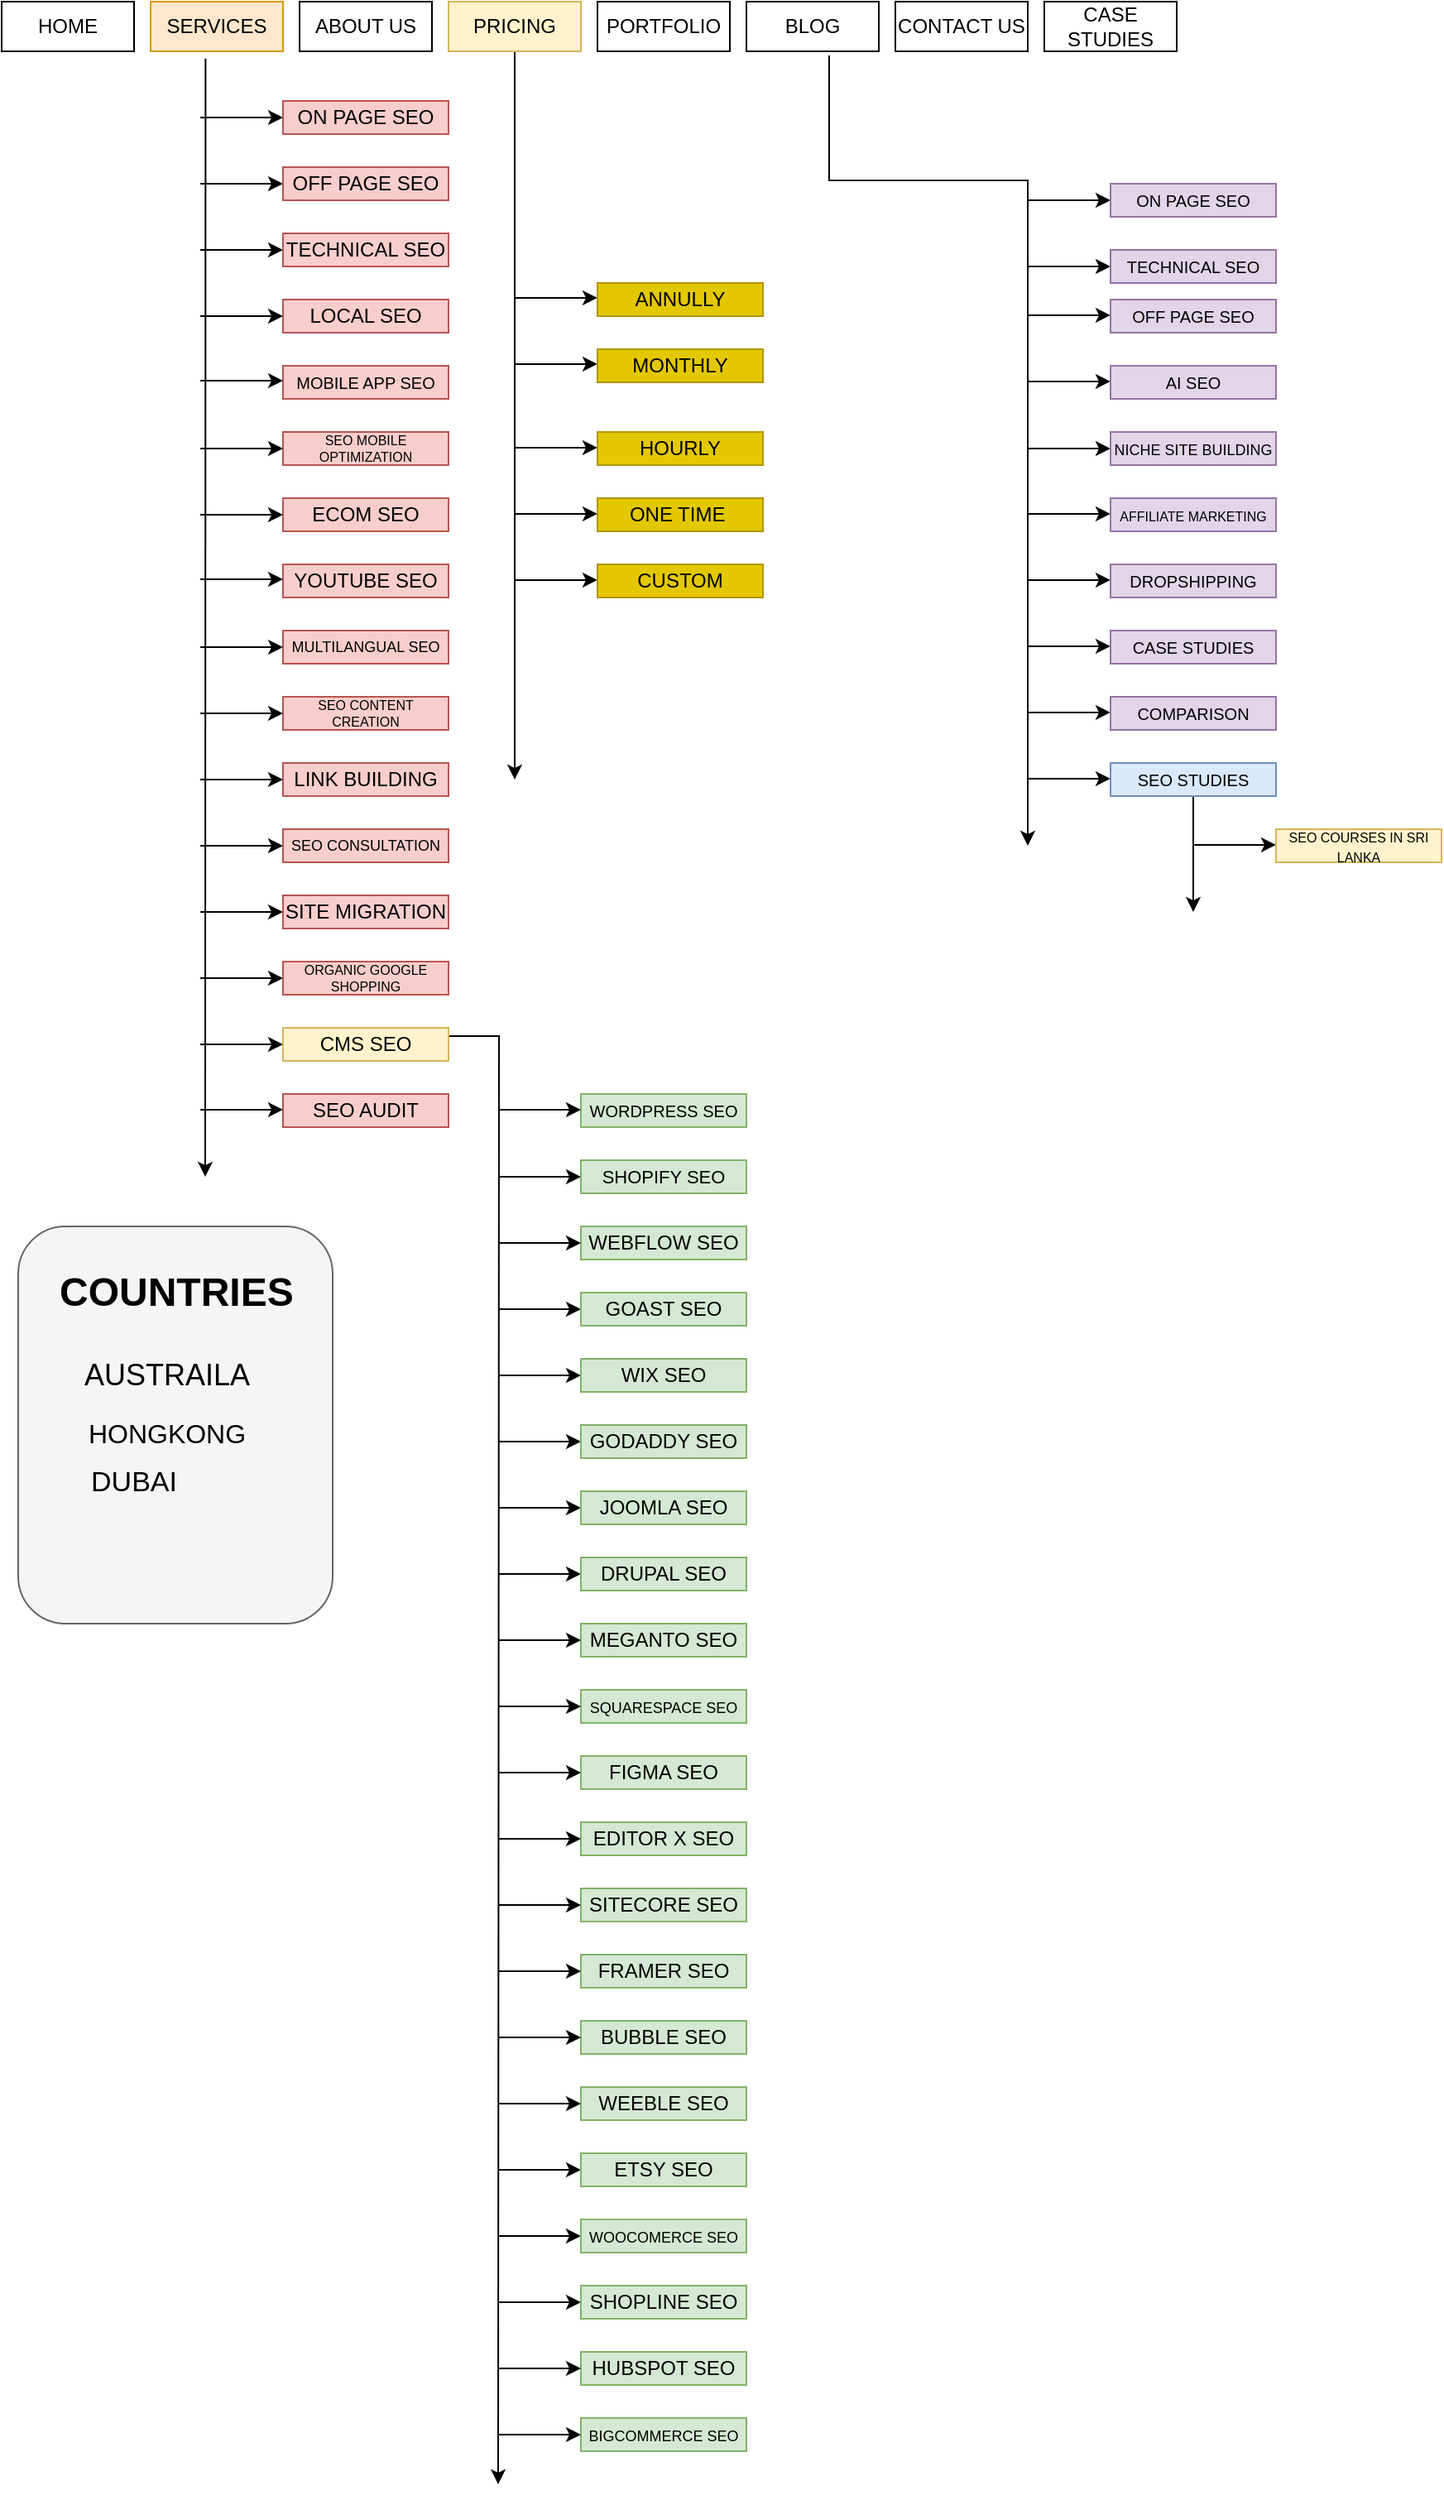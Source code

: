 <mxfile version="21.7.4" type="github">
  <diagram name="Page-1" id="RpTZslzkCFI3pRHdKqbf">
    <mxGraphModel dx="1105" dy="571" grid="1" gridSize="10" guides="1" tooltips="1" connect="1" arrows="1" fold="1" page="1" pageScale="1" pageWidth="850" pageHeight="1100" math="0" shadow="0">
      <root>
        <mxCell id="0" />
        <mxCell id="1" parent="0" />
        <mxCell id="xX3q37tiKqPKfBjapllN-1" value="HOME" style="rounded=0;whiteSpace=wrap;html=1;" vertex="1" parent="1">
          <mxGeometry x="10" y="50" width="80" height="30" as="geometry" />
        </mxCell>
        <mxCell id="xX3q37tiKqPKfBjapllN-2" value="SERVICES" style="rounded=0;whiteSpace=wrap;html=1;fillColor=#ffe6cc;strokeColor=#d79b00;" vertex="1" parent="1">
          <mxGeometry x="100" y="50" width="80" height="30" as="geometry" />
        </mxCell>
        <mxCell id="xX3q37tiKqPKfBjapllN-3" value="ABOUT US" style="rounded=0;whiteSpace=wrap;html=1;" vertex="1" parent="1">
          <mxGeometry x="190" y="50" width="80" height="30" as="geometry" />
        </mxCell>
        <mxCell id="xX3q37tiKqPKfBjapllN-167" style="edgeStyle=orthogonalEdgeStyle;rounded=0;orthogonalLoop=1;jettySize=auto;html=1;" edge="1" parent="1" source="xX3q37tiKqPKfBjapllN-6">
          <mxGeometry relative="1" as="geometry">
            <mxPoint x="320" y="520" as="targetPoint" />
          </mxGeometry>
        </mxCell>
        <mxCell id="xX3q37tiKqPKfBjapllN-6" value="PRICING" style="rounded=0;whiteSpace=wrap;html=1;fillColor=#fff2cc;strokeColor=#d6b656;" vertex="1" parent="1">
          <mxGeometry x="280" y="50" width="80" height="30" as="geometry" />
        </mxCell>
        <mxCell id="xX3q37tiKqPKfBjapllN-7" value="PORTFOLIO" style="rounded=0;whiteSpace=wrap;html=1;" vertex="1" parent="1">
          <mxGeometry x="370" y="50" width="80" height="30" as="geometry" />
        </mxCell>
        <mxCell id="xX3q37tiKqPKfBjapllN-131" style="edgeStyle=orthogonalEdgeStyle;rounded=0;orthogonalLoop=1;jettySize=auto;html=1;" edge="1" parent="1">
          <mxGeometry relative="1" as="geometry">
            <mxPoint x="630" y="560" as="targetPoint" />
            <mxPoint x="510" y="82.48" as="sourcePoint" />
            <Array as="points">
              <mxPoint x="510" y="158" />
              <mxPoint x="630" y="158" />
              <mxPoint x="630" y="530" />
            </Array>
          </mxGeometry>
        </mxCell>
        <mxCell id="xX3q37tiKqPKfBjapllN-9" value="BLOG" style="rounded=0;whiteSpace=wrap;html=1;" vertex="1" parent="1">
          <mxGeometry x="460" y="50" width="80" height="30" as="geometry" />
        </mxCell>
        <mxCell id="xX3q37tiKqPKfBjapllN-10" value="CONTACT US" style="rounded=0;whiteSpace=wrap;html=1;" vertex="1" parent="1">
          <mxGeometry x="550" y="50" width="80" height="30" as="geometry" />
        </mxCell>
        <mxCell id="xX3q37tiKqPKfBjapllN-11" value="CASE STUDIES" style="rounded=0;whiteSpace=wrap;html=1;" vertex="1" parent="1">
          <mxGeometry x="640" y="50" width="80" height="30" as="geometry" />
        </mxCell>
        <mxCell id="xX3q37tiKqPKfBjapllN-22" value="" style="endArrow=classic;html=1;rounded=0;exitX=0.415;exitY=1.147;exitDx=0;exitDy=0;exitPerimeter=0;" edge="1" parent="1" source="xX3q37tiKqPKfBjapllN-2">
          <mxGeometry width="50" height="50" relative="1" as="geometry">
            <mxPoint x="140" y="420" as="sourcePoint" />
            <mxPoint x="133" y="760" as="targetPoint" />
          </mxGeometry>
        </mxCell>
        <mxCell id="xX3q37tiKqPKfBjapllN-24" value="" style="endArrow=classic;html=1;rounded=0;" edge="1" parent="1">
          <mxGeometry width="50" height="50" relative="1" as="geometry">
            <mxPoint x="130" y="120" as="sourcePoint" />
            <mxPoint x="180" y="120" as="targetPoint" />
          </mxGeometry>
        </mxCell>
        <mxCell id="xX3q37tiKqPKfBjapllN-25" value="" style="endArrow=classic;html=1;rounded=0;" edge="1" parent="1">
          <mxGeometry width="50" height="50" relative="1" as="geometry">
            <mxPoint x="130" y="160" as="sourcePoint" />
            <mxPoint x="180" y="160" as="targetPoint" />
          </mxGeometry>
        </mxCell>
        <mxCell id="xX3q37tiKqPKfBjapllN-27" value="" style="endArrow=classic;html=1;rounded=0;" edge="1" parent="1">
          <mxGeometry width="50" height="50" relative="1" as="geometry">
            <mxPoint x="130" y="240" as="sourcePoint" />
            <mxPoint x="180" y="240" as="targetPoint" />
          </mxGeometry>
        </mxCell>
        <mxCell id="xX3q37tiKqPKfBjapllN-28" value="" style="endArrow=classic;html=1;rounded=0;" edge="1" parent="1">
          <mxGeometry width="50" height="50" relative="1" as="geometry">
            <mxPoint x="130" y="200" as="sourcePoint" />
            <mxPoint x="180" y="200" as="targetPoint" />
          </mxGeometry>
        </mxCell>
        <mxCell id="xX3q37tiKqPKfBjapllN-32" value="ON PAGE SEO" style="rounded=0;whiteSpace=wrap;html=1;fillColor=#f8cecc;strokeColor=#b85450;" vertex="1" parent="1">
          <mxGeometry x="180" y="110" width="100" height="20" as="geometry" />
        </mxCell>
        <mxCell id="xX3q37tiKqPKfBjapllN-33" value="OFF PAGE SEO" style="rounded=0;whiteSpace=wrap;html=1;fillColor=#f8cecc;strokeColor=#b85450;" vertex="1" parent="1">
          <mxGeometry x="180" y="150" width="100" height="20" as="geometry" />
        </mxCell>
        <mxCell id="xX3q37tiKqPKfBjapllN-34" value="LOCAL SEO" style="rounded=0;whiteSpace=wrap;html=1;fillColor=#f8cecc;strokeColor=#b85450;" vertex="1" parent="1">
          <mxGeometry x="180" y="230" width="100" height="20" as="geometry" />
        </mxCell>
        <mxCell id="xX3q37tiKqPKfBjapllN-35" value="MULTILANGUAL SEO" style="rounded=0;whiteSpace=wrap;html=1;fontSize=9;fillColor=#f8cecc;strokeColor=#b85450;" vertex="1" parent="1">
          <mxGeometry x="180" y="430" width="100" height="20" as="geometry" />
        </mxCell>
        <mxCell id="xX3q37tiKqPKfBjapllN-36" value="YOUTUBE SEO" style="rounded=0;whiteSpace=wrap;html=1;fillColor=#f8cecc;strokeColor=#b85450;" vertex="1" parent="1">
          <mxGeometry x="180" y="390" width="100" height="20" as="geometry" />
        </mxCell>
        <mxCell id="xX3q37tiKqPKfBjapllN-37" value="TECHNICAL SEO" style="rounded=0;whiteSpace=wrap;html=1;fillColor=#f8cecc;strokeColor=#b85450;" vertex="1" parent="1">
          <mxGeometry x="180" y="190" width="100" height="20" as="geometry" />
        </mxCell>
        <mxCell id="xX3q37tiKqPKfBjapllN-38" value="ECOM SEO" style="rounded=0;whiteSpace=wrap;html=1;fillColor=#f8cecc;strokeColor=#b85450;" vertex="1" parent="1">
          <mxGeometry x="180" y="350" width="100" height="20" as="geometry" />
        </mxCell>
        <mxCell id="xX3q37tiKqPKfBjapllN-39" value="LINK BUILDING" style="rounded=0;whiteSpace=wrap;html=1;fillColor=#f8cecc;strokeColor=#b85450;" vertex="1" parent="1">
          <mxGeometry x="180" y="510" width="100" height="20" as="geometry" />
        </mxCell>
        <mxCell id="xX3q37tiKqPKfBjapllN-40" value="SEO MOBILE OPTIMIZATION" style="rounded=0;whiteSpace=wrap;html=1;fontSize=8;fillColor=#f8cecc;strokeColor=#b85450;" vertex="1" parent="1">
          <mxGeometry x="180" y="310" width="100" height="20" as="geometry" />
        </mxCell>
        <mxCell id="xX3q37tiKqPKfBjapllN-41" value="SEO CONTENT CREATION" style="rounded=0;whiteSpace=wrap;html=1;fontSize=8;fillColor=#f8cecc;strokeColor=#b85450;" vertex="1" parent="1">
          <mxGeometry x="180" y="470" width="100" height="20" as="geometry" />
        </mxCell>
        <mxCell id="xX3q37tiKqPKfBjapllN-42" value="MOBILE APP SEO" style="rounded=0;whiteSpace=wrap;html=1;fontSize=10;fillColor=#f8cecc;strokeColor=#b85450;" vertex="1" parent="1">
          <mxGeometry x="180" y="270" width="100" height="20" as="geometry" />
        </mxCell>
        <mxCell id="xX3q37tiKqPKfBjapllN-43" value="" style="endArrow=classic;html=1;rounded=0;" edge="1" parent="1">
          <mxGeometry width="50" height="50" relative="1" as="geometry">
            <mxPoint x="130" y="279" as="sourcePoint" />
            <mxPoint x="180" y="279" as="targetPoint" />
          </mxGeometry>
        </mxCell>
        <mxCell id="xX3q37tiKqPKfBjapllN-44" value="" style="endArrow=classic;html=1;rounded=0;" edge="1" parent="1">
          <mxGeometry width="50" height="50" relative="1" as="geometry">
            <mxPoint x="130" y="399" as="sourcePoint" />
            <mxPoint x="180" y="399" as="targetPoint" />
          </mxGeometry>
        </mxCell>
        <mxCell id="xX3q37tiKqPKfBjapllN-45" value="" style="endArrow=classic;html=1;rounded=0;" edge="1" parent="1">
          <mxGeometry width="50" height="50" relative="1" as="geometry">
            <mxPoint x="130" y="440" as="sourcePoint" />
            <mxPoint x="180" y="440" as="targetPoint" />
          </mxGeometry>
        </mxCell>
        <mxCell id="xX3q37tiKqPKfBjapllN-46" value="" style="endArrow=classic;html=1;rounded=0;" edge="1" parent="1">
          <mxGeometry width="50" height="50" relative="1" as="geometry">
            <mxPoint x="130" y="320" as="sourcePoint" />
            <mxPoint x="180" y="320" as="targetPoint" />
          </mxGeometry>
        </mxCell>
        <mxCell id="xX3q37tiKqPKfBjapllN-47" value="" style="endArrow=classic;html=1;rounded=0;" edge="1" parent="1">
          <mxGeometry width="50" height="50" relative="1" as="geometry">
            <mxPoint x="130" y="360" as="sourcePoint" />
            <mxPoint x="180" y="360" as="targetPoint" />
          </mxGeometry>
        </mxCell>
        <mxCell id="xX3q37tiKqPKfBjapllN-48" value="" style="endArrow=classic;html=1;rounded=0;" edge="1" parent="1">
          <mxGeometry width="50" height="50" relative="1" as="geometry">
            <mxPoint x="130" y="480" as="sourcePoint" />
            <mxPoint x="180" y="480" as="targetPoint" />
          </mxGeometry>
        </mxCell>
        <mxCell id="xX3q37tiKqPKfBjapllN-49" value="" style="endArrow=classic;html=1;rounded=0;" edge="1" parent="1">
          <mxGeometry width="50" height="50" relative="1" as="geometry">
            <mxPoint x="130" y="520" as="sourcePoint" />
            <mxPoint x="180" y="520" as="targetPoint" />
          </mxGeometry>
        </mxCell>
        <mxCell id="xX3q37tiKqPKfBjapllN-50" value="" style="endArrow=classic;html=1;rounded=0;" edge="1" parent="1">
          <mxGeometry width="50" height="50" relative="1" as="geometry">
            <mxPoint x="130" y="560" as="sourcePoint" />
            <mxPoint x="180" y="560" as="targetPoint" />
          </mxGeometry>
        </mxCell>
        <mxCell id="xX3q37tiKqPKfBjapllN-52" value="" style="endArrow=classic;html=1;rounded=0;" edge="1" parent="1">
          <mxGeometry width="50" height="50" relative="1" as="geometry">
            <mxPoint x="130" y="640" as="sourcePoint" />
            <mxPoint x="180" y="640" as="targetPoint" />
          </mxGeometry>
        </mxCell>
        <mxCell id="xX3q37tiKqPKfBjapllN-53" value="" style="endArrow=classic;html=1;rounded=0;" edge="1" parent="1">
          <mxGeometry width="50" height="50" relative="1" as="geometry">
            <mxPoint x="130" y="600" as="sourcePoint" />
            <mxPoint x="180" y="600" as="targetPoint" />
          </mxGeometry>
        </mxCell>
        <mxCell id="xX3q37tiKqPKfBjapllN-54" value="" style="endArrow=classic;html=1;rounded=0;" edge="1" parent="1">
          <mxGeometry width="50" height="50" relative="1" as="geometry">
            <mxPoint x="130" y="680" as="sourcePoint" />
            <mxPoint x="180" y="680" as="targetPoint" />
          </mxGeometry>
        </mxCell>
        <mxCell id="xX3q37tiKqPKfBjapllN-55" value="WORDPRESS SEO" style="rounded=0;whiteSpace=wrap;html=1;fontSize=10;fillColor=#d5e8d4;strokeColor=#82b366;" vertex="1" parent="1">
          <mxGeometry x="360" y="710" width="100" height="20" as="geometry" />
        </mxCell>
        <mxCell id="xX3q37tiKqPKfBjapllN-56" value="SHOPIFY SEO" style="rounded=0;whiteSpace=wrap;html=1;fontSize=11;fillColor=#d5e8d4;strokeColor=#82b366;" vertex="1" parent="1">
          <mxGeometry x="360" y="750" width="100" height="20" as="geometry" />
        </mxCell>
        <mxCell id="xX3q37tiKqPKfBjapllN-57" value="SEO CONSULTATION" style="rounded=0;whiteSpace=wrap;html=1;fontSize=9;fillColor=#f8cecc;strokeColor=#b85450;" vertex="1" parent="1">
          <mxGeometry x="180" y="550" width="100" height="20" as="geometry" />
        </mxCell>
        <mxCell id="xX3q37tiKqPKfBjapllN-58" value="SITE MIGRATION" style="rounded=0;whiteSpace=wrap;html=1;fillColor=#f8cecc;strokeColor=#b85450;" vertex="1" parent="1">
          <mxGeometry x="180" y="590" width="100" height="20" as="geometry" />
        </mxCell>
        <mxCell id="xX3q37tiKqPKfBjapllN-59" value="ORGANIC GOOGLE SHOPPING" style="rounded=0;whiteSpace=wrap;html=1;fontSize=8;fillColor=#f8cecc;strokeColor=#b85450;" vertex="1" parent="1">
          <mxGeometry x="180" y="630" width="100" height="20" as="geometry" />
        </mxCell>
        <mxCell id="xX3q37tiKqPKfBjapllN-115" style="edgeStyle=orthogonalEdgeStyle;rounded=0;orthogonalLoop=1;jettySize=auto;html=1;exitX=1;exitY=0.25;exitDx=0;exitDy=0;" edge="1" parent="1" source="xX3q37tiKqPKfBjapllN-60">
          <mxGeometry relative="1" as="geometry">
            <mxPoint x="310" y="1550" as="targetPoint" />
          </mxGeometry>
        </mxCell>
        <mxCell id="xX3q37tiKqPKfBjapllN-60" value="CMS SEO" style="rounded=0;whiteSpace=wrap;html=1;fillColor=#fff2cc;strokeColor=#d6b656;" vertex="1" parent="1">
          <mxGeometry x="180" y="670" width="100" height="20" as="geometry" />
        </mxCell>
        <mxCell id="xX3q37tiKqPKfBjapllN-61" value="WEBFLOW SEO" style="rounded=0;whiteSpace=wrap;html=1;fillColor=#d5e8d4;strokeColor=#82b366;" vertex="1" parent="1">
          <mxGeometry x="360" y="790" width="100" height="20" as="geometry" />
        </mxCell>
        <mxCell id="xX3q37tiKqPKfBjapllN-68" value="" style="endArrow=classic;html=1;rounded=0;" edge="1" parent="1">
          <mxGeometry width="50" height="50" relative="1" as="geometry">
            <mxPoint x="310" y="719.5" as="sourcePoint" />
            <mxPoint x="360" y="719.5" as="targetPoint" />
          </mxGeometry>
        </mxCell>
        <mxCell id="xX3q37tiKqPKfBjapllN-70" value="" style="endArrow=classic;html=1;rounded=0;" edge="1" parent="1">
          <mxGeometry width="50" height="50" relative="1" as="geometry">
            <mxPoint x="310" y="760" as="sourcePoint" />
            <mxPoint x="360" y="760" as="targetPoint" />
          </mxGeometry>
        </mxCell>
        <mxCell id="xX3q37tiKqPKfBjapllN-71" value="" style="endArrow=classic;html=1;rounded=0;" edge="1" parent="1">
          <mxGeometry width="50" height="50" relative="1" as="geometry">
            <mxPoint x="310" y="800" as="sourcePoint" />
            <mxPoint x="360" y="800" as="targetPoint" />
          </mxGeometry>
        </mxCell>
        <mxCell id="xX3q37tiKqPKfBjapllN-72" value="" style="endArrow=classic;html=1;rounded=0;" edge="1" parent="1">
          <mxGeometry width="50" height="50" relative="1" as="geometry">
            <mxPoint x="310" y="840" as="sourcePoint" />
            <mxPoint x="360" y="840" as="targetPoint" />
          </mxGeometry>
        </mxCell>
        <mxCell id="xX3q37tiKqPKfBjapllN-73" value="" style="endArrow=classic;html=1;rounded=0;" edge="1" parent="1">
          <mxGeometry width="50" height="50" relative="1" as="geometry">
            <mxPoint x="310" y="880" as="sourcePoint" />
            <mxPoint x="360" y="880" as="targetPoint" />
          </mxGeometry>
        </mxCell>
        <mxCell id="xX3q37tiKqPKfBjapllN-74" value="" style="endArrow=classic;html=1;rounded=0;" edge="1" parent="1">
          <mxGeometry width="50" height="50" relative="1" as="geometry">
            <mxPoint x="310" y="1400" as="sourcePoint" />
            <mxPoint x="360" y="1400" as="targetPoint" />
          </mxGeometry>
        </mxCell>
        <mxCell id="xX3q37tiKqPKfBjapllN-75" value="" style="endArrow=classic;html=1;rounded=0;" edge="1" parent="1">
          <mxGeometry width="50" height="50" relative="1" as="geometry">
            <mxPoint x="310" y="1440" as="sourcePoint" />
            <mxPoint x="360" y="1440" as="targetPoint" />
          </mxGeometry>
        </mxCell>
        <mxCell id="xX3q37tiKqPKfBjapllN-77" value="" style="endArrow=classic;html=1;rounded=0;" edge="1" parent="1">
          <mxGeometry width="50" height="50" relative="1" as="geometry">
            <mxPoint x="310" y="1360" as="sourcePoint" />
            <mxPoint x="360" y="1360" as="targetPoint" />
          </mxGeometry>
        </mxCell>
        <mxCell id="xX3q37tiKqPKfBjapllN-78" value="" style="endArrow=classic;html=1;rounded=0;" edge="1" parent="1">
          <mxGeometry width="50" height="50" relative="1" as="geometry">
            <mxPoint x="310" y="1000" as="sourcePoint" />
            <mxPoint x="360" y="1000" as="targetPoint" />
          </mxGeometry>
        </mxCell>
        <mxCell id="xX3q37tiKqPKfBjapllN-79" value="" style="endArrow=classic;html=1;rounded=0;" edge="1" parent="1">
          <mxGeometry width="50" height="50" relative="1" as="geometry">
            <mxPoint x="310" y="960" as="sourcePoint" />
            <mxPoint x="360" y="960" as="targetPoint" />
          </mxGeometry>
        </mxCell>
        <mxCell id="xX3q37tiKqPKfBjapllN-80" value="" style="endArrow=classic;html=1;rounded=0;" edge="1" parent="1">
          <mxGeometry width="50" height="50" relative="1" as="geometry">
            <mxPoint x="310" y="920" as="sourcePoint" />
            <mxPoint x="360" y="920" as="targetPoint" />
          </mxGeometry>
        </mxCell>
        <mxCell id="xX3q37tiKqPKfBjapllN-83" value="GOAST SEO" style="rounded=0;whiteSpace=wrap;html=1;fillColor=#d5e8d4;strokeColor=#82b366;" vertex="1" parent="1">
          <mxGeometry x="360" y="830" width="100" height="20" as="geometry" />
        </mxCell>
        <mxCell id="xX3q37tiKqPKfBjapllN-84" value="WIX SEO" style="rounded=0;whiteSpace=wrap;html=1;fillColor=#d5e8d4;strokeColor=#82b366;" vertex="1" parent="1">
          <mxGeometry x="360" y="870" width="100" height="20" as="geometry" />
        </mxCell>
        <mxCell id="xX3q37tiKqPKfBjapllN-85" value="GODADDY SEO" style="rounded=0;whiteSpace=wrap;html=1;fillColor=#d5e8d4;strokeColor=#82b366;" vertex="1" parent="1">
          <mxGeometry x="360" y="910" width="100" height="20" as="geometry" />
        </mxCell>
        <mxCell id="xX3q37tiKqPKfBjapllN-86" value="JOOMLA SEO" style="rounded=0;whiteSpace=wrap;html=1;fillColor=#d5e8d4;strokeColor=#82b366;" vertex="1" parent="1">
          <mxGeometry x="360" y="950" width="100" height="20" as="geometry" />
        </mxCell>
        <mxCell id="xX3q37tiKqPKfBjapllN-87" value="DRUPAL SEO" style="rounded=0;whiteSpace=wrap;html=1;fillColor=#d5e8d4;strokeColor=#82b366;" vertex="1" parent="1">
          <mxGeometry x="360" y="990" width="100" height="20" as="geometry" />
        </mxCell>
        <mxCell id="xX3q37tiKqPKfBjapllN-93" value="MEGANTO SEO" style="rounded=0;whiteSpace=wrap;html=1;fillColor=#d5e8d4;strokeColor=#82b366;" vertex="1" parent="1">
          <mxGeometry x="360" y="1030" width="100" height="20" as="geometry" />
        </mxCell>
        <mxCell id="xX3q37tiKqPKfBjapllN-94" value="&lt;font style=&quot;font-size: 9px;&quot;&gt;SQUARESPACE SEO&lt;/font&gt;" style="rounded=0;whiteSpace=wrap;html=1;fillColor=#d5e8d4;strokeColor=#82b366;" vertex="1" parent="1">
          <mxGeometry x="360" y="1070" width="100" height="20" as="geometry" />
        </mxCell>
        <mxCell id="xX3q37tiKqPKfBjapllN-95" value="SITECORE SEO" style="rounded=0;whiteSpace=wrap;html=1;fillColor=#d5e8d4;strokeColor=#82b366;" vertex="1" parent="1">
          <mxGeometry x="360" y="1190" width="100" height="20" as="geometry" />
        </mxCell>
        <mxCell id="xX3q37tiKqPKfBjapllN-96" value="BUBBLE SEO" style="rounded=0;whiteSpace=wrap;html=1;fillColor=#d5e8d4;strokeColor=#82b366;" vertex="1" parent="1">
          <mxGeometry x="360" y="1270" width="100" height="20" as="geometry" />
        </mxCell>
        <mxCell id="xX3q37tiKqPKfBjapllN-97" value="FIGMA SEO" style="rounded=0;whiteSpace=wrap;html=1;fillColor=#d5e8d4;strokeColor=#82b366;" vertex="1" parent="1">
          <mxGeometry x="360" y="1110" width="100" height="20" as="geometry" />
        </mxCell>
        <mxCell id="xX3q37tiKqPKfBjapllN-98" value="ETSY SEO" style="rounded=0;whiteSpace=wrap;html=1;fillColor=#d5e8d4;strokeColor=#82b366;" vertex="1" parent="1">
          <mxGeometry x="360" y="1350" width="100" height="20" as="geometry" />
        </mxCell>
        <mxCell id="xX3q37tiKqPKfBjapllN-99" value="WEEBLE SEO" style="rounded=0;whiteSpace=wrap;html=1;fillColor=#d5e8d4;strokeColor=#82b366;" vertex="1" parent="1">
          <mxGeometry x="360" y="1310" width="100" height="20" as="geometry" />
        </mxCell>
        <mxCell id="xX3q37tiKqPKfBjapllN-100" value="EDITOR X SEO" style="rounded=0;whiteSpace=wrap;html=1;fillColor=#d5e8d4;strokeColor=#82b366;" vertex="1" parent="1">
          <mxGeometry x="360" y="1150" width="100" height="20" as="geometry" />
        </mxCell>
        <mxCell id="xX3q37tiKqPKfBjapllN-101" value="FRAMER SEO" style="rounded=0;whiteSpace=wrap;html=1;fillColor=#d5e8d4;strokeColor=#82b366;" vertex="1" parent="1">
          <mxGeometry x="360" y="1230" width="100" height="20" as="geometry" />
        </mxCell>
        <mxCell id="xX3q37tiKqPKfBjapllN-104" value="" style="endArrow=classic;html=1;rounded=0;" edge="1" parent="1">
          <mxGeometry width="50" height="50" relative="1" as="geometry">
            <mxPoint x="310" y="1320" as="sourcePoint" />
            <mxPoint x="360" y="1320" as="targetPoint" />
          </mxGeometry>
        </mxCell>
        <mxCell id="xX3q37tiKqPKfBjapllN-105" value="" style="endArrow=classic;html=1;rounded=0;" edge="1" parent="1">
          <mxGeometry width="50" height="50" relative="1" as="geometry">
            <mxPoint x="310" y="1280" as="sourcePoint" />
            <mxPoint x="360" y="1280" as="targetPoint" />
          </mxGeometry>
        </mxCell>
        <mxCell id="xX3q37tiKqPKfBjapllN-106" value="" style="endArrow=classic;html=1;rounded=0;" edge="1" parent="1">
          <mxGeometry width="50" height="50" relative="1" as="geometry">
            <mxPoint x="310" y="1040" as="sourcePoint" />
            <mxPoint x="360" y="1040" as="targetPoint" />
          </mxGeometry>
        </mxCell>
        <mxCell id="xX3q37tiKqPKfBjapllN-107" value="" style="endArrow=classic;html=1;rounded=0;" edge="1" parent="1">
          <mxGeometry width="50" height="50" relative="1" as="geometry">
            <mxPoint x="310" y="1240" as="sourcePoint" />
            <mxPoint x="360" y="1240" as="targetPoint" />
          </mxGeometry>
        </mxCell>
        <mxCell id="xX3q37tiKqPKfBjapllN-108" value="" style="endArrow=classic;html=1;rounded=0;" edge="1" parent="1">
          <mxGeometry width="50" height="50" relative="1" as="geometry">
            <mxPoint x="310" y="1200" as="sourcePoint" />
            <mxPoint x="360" y="1200" as="targetPoint" />
          </mxGeometry>
        </mxCell>
        <mxCell id="xX3q37tiKqPKfBjapllN-109" value="" style="endArrow=classic;html=1;rounded=0;" edge="1" parent="1">
          <mxGeometry width="50" height="50" relative="1" as="geometry">
            <mxPoint x="310" y="1160" as="sourcePoint" />
            <mxPoint x="360" y="1160" as="targetPoint" />
          </mxGeometry>
        </mxCell>
        <mxCell id="xX3q37tiKqPKfBjapllN-110" value="" style="endArrow=classic;html=1;rounded=0;" edge="1" parent="1">
          <mxGeometry width="50" height="50" relative="1" as="geometry">
            <mxPoint x="310" y="1080" as="sourcePoint" />
            <mxPoint x="360" y="1080" as="targetPoint" />
          </mxGeometry>
        </mxCell>
        <mxCell id="xX3q37tiKqPKfBjapllN-111" value="" style="endArrow=classic;html=1;rounded=0;" edge="1" parent="1">
          <mxGeometry width="50" height="50" relative="1" as="geometry">
            <mxPoint x="310" y="1120" as="sourcePoint" />
            <mxPoint x="360" y="1120" as="targetPoint" />
          </mxGeometry>
        </mxCell>
        <mxCell id="xX3q37tiKqPKfBjapllN-118" value="&lt;font style=&quot;font-size: 9px;&quot;&gt;WOOCOMERCE SEO&lt;/font&gt;" style="rounded=0;whiteSpace=wrap;html=1;fillColor=#d5e8d4;strokeColor=#82b366;" vertex="1" parent="1">
          <mxGeometry x="360" y="1390" width="100" height="20" as="geometry" />
        </mxCell>
        <mxCell id="xX3q37tiKqPKfBjapllN-119" value="SHOPLINE SEO" style="rounded=0;whiteSpace=wrap;html=1;fillColor=#d5e8d4;strokeColor=#82b366;" vertex="1" parent="1">
          <mxGeometry x="360" y="1430" width="100" height="20" as="geometry" />
        </mxCell>
        <mxCell id="xX3q37tiKqPKfBjapllN-120" value="HUBSPOT SEO" style="rounded=0;whiteSpace=wrap;html=1;fillColor=#d5e8d4;strokeColor=#82b366;" vertex="1" parent="1">
          <mxGeometry x="360" y="1470" width="100" height="20" as="geometry" />
        </mxCell>
        <mxCell id="xX3q37tiKqPKfBjapllN-121" value="&lt;font style=&quot;font-size: 9px;&quot;&gt;BIGCOMMERCE SEO&lt;/font&gt;" style="rounded=0;whiteSpace=wrap;html=1;fillColor=#d5e8d4;strokeColor=#82b366;" vertex="1" parent="1">
          <mxGeometry x="360" y="1510" width="100" height="20" as="geometry" />
        </mxCell>
        <mxCell id="xX3q37tiKqPKfBjapllN-123" value="" style="endArrow=classic;html=1;rounded=0;" edge="1" parent="1">
          <mxGeometry width="50" height="50" relative="1" as="geometry">
            <mxPoint x="310" y="1480" as="sourcePoint" />
            <mxPoint x="360" y="1480" as="targetPoint" />
          </mxGeometry>
        </mxCell>
        <mxCell id="xX3q37tiKqPKfBjapllN-124" value="" style="endArrow=classic;html=1;rounded=0;" edge="1" parent="1">
          <mxGeometry width="50" height="50" relative="1" as="geometry">
            <mxPoint x="310" y="1520" as="sourcePoint" />
            <mxPoint x="360" y="1520" as="targetPoint" />
          </mxGeometry>
        </mxCell>
        <mxCell id="xX3q37tiKqPKfBjapllN-133" value="" style="endArrow=classic;html=1;rounded=0;" edge="1" parent="1">
          <mxGeometry width="50" height="50" relative="1" as="geometry">
            <mxPoint x="630" y="170" as="sourcePoint" />
            <mxPoint x="680" y="170" as="targetPoint" />
          </mxGeometry>
        </mxCell>
        <mxCell id="xX3q37tiKqPKfBjapllN-134" value="" style="endArrow=classic;html=1;rounded=0;" edge="1" parent="1">
          <mxGeometry width="50" height="50" relative="1" as="geometry">
            <mxPoint x="630" y="210" as="sourcePoint" />
            <mxPoint x="680" y="210" as="targetPoint" />
          </mxGeometry>
        </mxCell>
        <mxCell id="xX3q37tiKqPKfBjapllN-135" value="" style="endArrow=classic;html=1;rounded=0;" edge="1" parent="1">
          <mxGeometry width="50" height="50" relative="1" as="geometry">
            <mxPoint x="630" y="239.47" as="sourcePoint" />
            <mxPoint x="680" y="239.47" as="targetPoint" />
          </mxGeometry>
        </mxCell>
        <mxCell id="xX3q37tiKqPKfBjapllN-136" value="" style="endArrow=classic;html=1;rounded=0;" edge="1" parent="1">
          <mxGeometry width="50" height="50" relative="1" as="geometry">
            <mxPoint x="630" y="359.47" as="sourcePoint" />
            <mxPoint x="680" y="359.47" as="targetPoint" />
          </mxGeometry>
        </mxCell>
        <mxCell id="xX3q37tiKqPKfBjapllN-137" value="" style="endArrow=classic;html=1;rounded=0;" edge="1" parent="1">
          <mxGeometry width="50" height="50" relative="1" as="geometry">
            <mxPoint x="630" y="399.47" as="sourcePoint" />
            <mxPoint x="680" y="399.47" as="targetPoint" />
          </mxGeometry>
        </mxCell>
        <mxCell id="xX3q37tiKqPKfBjapllN-138" value="" style="endArrow=classic;html=1;rounded=0;" edge="1" parent="1">
          <mxGeometry width="50" height="50" relative="1" as="geometry">
            <mxPoint x="630" y="439.47" as="sourcePoint" />
            <mxPoint x="680" y="439.47" as="targetPoint" />
          </mxGeometry>
        </mxCell>
        <mxCell id="xX3q37tiKqPKfBjapllN-139" value="" style="endArrow=classic;html=1;rounded=0;" edge="1" parent="1">
          <mxGeometry width="50" height="50" relative="1" as="geometry">
            <mxPoint x="630" y="479.47" as="sourcePoint" />
            <mxPoint x="680" y="479.47" as="targetPoint" />
          </mxGeometry>
        </mxCell>
        <mxCell id="xX3q37tiKqPKfBjapllN-140" value="" style="endArrow=classic;html=1;rounded=0;" edge="1" parent="1">
          <mxGeometry width="50" height="50" relative="1" as="geometry">
            <mxPoint x="630" y="519.47" as="sourcePoint" />
            <mxPoint x="680" y="519.47" as="targetPoint" />
          </mxGeometry>
        </mxCell>
        <mxCell id="xX3q37tiKqPKfBjapllN-141" value="" style="endArrow=classic;html=1;rounded=0;" edge="1" parent="1">
          <mxGeometry width="50" height="50" relative="1" as="geometry">
            <mxPoint x="630" y="279.47" as="sourcePoint" />
            <mxPoint x="680" y="279.47" as="targetPoint" />
          </mxGeometry>
        </mxCell>
        <mxCell id="xX3q37tiKqPKfBjapllN-142" value="" style="endArrow=classic;html=1;rounded=0;" edge="1" parent="1">
          <mxGeometry width="50" height="50" relative="1" as="geometry">
            <mxPoint x="630" y="320" as="sourcePoint" />
            <mxPoint x="680" y="320" as="targetPoint" />
          </mxGeometry>
        </mxCell>
        <mxCell id="xX3q37tiKqPKfBjapllN-143" value="ON PAGE SEO" style="rounded=0;whiteSpace=wrap;html=1;fontSize=10;fillColor=#e1d5e7;strokeColor=#9673a6;" vertex="1" parent="1">
          <mxGeometry x="680" y="160" width="100" height="20" as="geometry" />
        </mxCell>
        <mxCell id="xX3q37tiKqPKfBjapllN-144" value="COMPARISON" style="rounded=0;whiteSpace=wrap;html=1;fontSize=10;fillColor=#e1d5e7;strokeColor=#9673a6;" vertex="1" parent="1">
          <mxGeometry x="680" y="470" width="100" height="20" as="geometry" />
        </mxCell>
        <mxCell id="xX3q37tiKqPKfBjapllN-145" value="AI SEO" style="rounded=0;whiteSpace=wrap;html=1;fontSize=10;fillColor=#e1d5e7;strokeColor=#9673a6;" vertex="1" parent="1">
          <mxGeometry x="680" y="270" width="100" height="20" as="geometry" />
        </mxCell>
        <mxCell id="xX3q37tiKqPKfBjapllN-146" value="OFF PAGE SEO" style="rounded=0;whiteSpace=wrap;html=1;fontSize=10;fillColor=#e1d5e7;strokeColor=#9673a6;" vertex="1" parent="1">
          <mxGeometry x="680" y="230" width="100" height="20" as="geometry" />
        </mxCell>
        <mxCell id="xX3q37tiKqPKfBjapllN-147" value="&lt;font style=&quot;font-size: 9px;&quot;&gt;NICHE SITE BUILDING&lt;/font&gt;" style="rounded=0;whiteSpace=wrap;html=1;fontSize=10;fillColor=#e1d5e7;strokeColor=#9673a6;movable=1;resizable=1;rotatable=1;deletable=1;editable=1;locked=0;connectable=1;" vertex="1" parent="1">
          <mxGeometry x="680" y="310" width="100" height="20" as="geometry" />
        </mxCell>
        <mxCell id="xX3q37tiKqPKfBjapllN-148" value="&lt;font style=&quot;font-size: 8px;&quot;&gt;AFFILIATE MARKETING&lt;/font&gt;" style="rounded=0;whiteSpace=wrap;html=1;fontSize=10;fillColor=#e1d5e7;strokeColor=#9673a6;movable=1;resizable=1;rotatable=1;deletable=1;editable=1;locked=0;connectable=1;" vertex="1" parent="1">
          <mxGeometry x="680" y="350" width="100" height="20" as="geometry" />
        </mxCell>
        <mxCell id="xX3q37tiKqPKfBjapllN-149" value="DROPSHIPPING" style="rounded=0;whiteSpace=wrap;html=1;fontSize=10;fillColor=#e1d5e7;strokeColor=#9673a6;movable=1;resizable=1;rotatable=1;deletable=1;editable=1;locked=0;connectable=1;" vertex="1" parent="1">
          <mxGeometry x="680" y="390" width="100" height="20" as="geometry" />
        </mxCell>
        <mxCell id="xX3q37tiKqPKfBjapllN-150" value="CASE STUDIES" style="rounded=0;whiteSpace=wrap;html=1;fontSize=10;fillColor=#e1d5e7;strokeColor=#9673a6;movable=1;resizable=1;rotatable=1;deletable=1;editable=1;locked=0;connectable=1;" vertex="1" parent="1">
          <mxGeometry x="680" y="430" width="100" height="20" as="geometry" />
        </mxCell>
        <mxCell id="xX3q37tiKqPKfBjapllN-153" value="TECHNICAL SEO" style="rounded=0;whiteSpace=wrap;html=1;fontSize=10;fillColor=#e1d5e7;strokeColor=#9673a6;" vertex="1" parent="1">
          <mxGeometry x="680" y="200" width="100" height="20" as="geometry" />
        </mxCell>
        <mxCell id="xX3q37tiKqPKfBjapllN-155" style="edgeStyle=orthogonalEdgeStyle;rounded=0;orthogonalLoop=1;jettySize=auto;html=1;" edge="1" parent="1" source="xX3q37tiKqPKfBjapllN-154">
          <mxGeometry relative="1" as="geometry">
            <mxPoint x="730" y="600" as="targetPoint" />
          </mxGeometry>
        </mxCell>
        <mxCell id="xX3q37tiKqPKfBjapllN-154" value="SEO STUDIES" style="rounded=0;whiteSpace=wrap;html=1;fontSize=10;fillColor=#dae8fc;strokeColor=#6c8ebf;" vertex="1" parent="1">
          <mxGeometry x="680" y="510" width="100" height="20" as="geometry" />
        </mxCell>
        <mxCell id="xX3q37tiKqPKfBjapllN-156" value="" style="endArrow=classic;html=1;rounded=0;" edge="1" parent="1">
          <mxGeometry width="50" height="50" relative="1" as="geometry">
            <mxPoint x="730" y="559.47" as="sourcePoint" />
            <mxPoint x="780" y="559.47" as="targetPoint" />
          </mxGeometry>
        </mxCell>
        <mxCell id="xX3q37tiKqPKfBjapllN-157" value="&lt;font style=&quot;font-size: 8px;&quot;&gt;SEO COURSES IN SRI LANKA&lt;/font&gt;" style="rounded=0;whiteSpace=wrap;html=1;fontSize=10;fillColor=#fff2cc;strokeColor=#d6b656;align=center;" vertex="1" parent="1">
          <mxGeometry x="780" y="550" width="100" height="20" as="geometry" />
        </mxCell>
        <mxCell id="xX3q37tiKqPKfBjapllN-158" value="" style="rounded=1;whiteSpace=wrap;html=1;fillColor=#f5f5f5;strokeColor=#666666;fontColor=#333333;" vertex="1" parent="1">
          <mxGeometry x="20" y="790" width="190" height="240" as="geometry" />
        </mxCell>
        <mxCell id="xX3q37tiKqPKfBjapllN-161" value="AUSTRAILA" style="text;html=1;strokeColor=none;fillColor=none;align=center;verticalAlign=middle;whiteSpace=wrap;rounded=0;fontSize=18;" vertex="1" parent="1">
          <mxGeometry x="80" y="865" width="60" height="30" as="geometry" />
        </mxCell>
        <mxCell id="xX3q37tiKqPKfBjapllN-163" value="HONGKONG&lt;br style=&quot;font-size: 16px;&quot;&gt;" style="text;html=1;strokeColor=none;fillColor=none;align=center;verticalAlign=middle;whiteSpace=wrap;rounded=0;fontSize=16;" vertex="1" parent="1">
          <mxGeometry x="80" y="900" width="60" height="30" as="geometry" />
        </mxCell>
        <mxCell id="xX3q37tiKqPKfBjapllN-164" value="DUBAI&lt;br style=&quot;font-size: 17px;&quot;&gt;" style="text;html=1;strokeColor=none;fillColor=none;align=center;verticalAlign=middle;whiteSpace=wrap;rounded=0;fontSize=17;" vertex="1" parent="1">
          <mxGeometry x="60" y="930" width="60" height="30" as="geometry" />
        </mxCell>
        <mxCell id="xX3q37tiKqPKfBjapllN-165" value="&lt;h1&gt;COUNTRIES&lt;br&gt;&lt;br&gt;&lt;/h1&gt;" style="text;html=1;strokeColor=none;fillColor=none;spacing=5;spacingTop=-20;whiteSpace=wrap;overflow=hidden;rounded=0;" vertex="1" parent="1">
          <mxGeometry x="40" y="810" width="190" height="120" as="geometry" />
        </mxCell>
        <mxCell id="xX3q37tiKqPKfBjapllN-168" value="" style="endArrow=classic;html=1;rounded=0;" edge="1" parent="1">
          <mxGeometry width="50" height="50" relative="1" as="geometry">
            <mxPoint x="320" y="228.95" as="sourcePoint" />
            <mxPoint x="370" y="228.95" as="targetPoint" />
          </mxGeometry>
        </mxCell>
        <mxCell id="xX3q37tiKqPKfBjapllN-169" value="" style="endArrow=classic;html=1;rounded=0;" edge="1" parent="1">
          <mxGeometry width="50" height="50" relative="1" as="geometry">
            <mxPoint x="320" y="268.95" as="sourcePoint" />
            <mxPoint x="370" y="268.95" as="targetPoint" />
          </mxGeometry>
        </mxCell>
        <mxCell id="xX3q37tiKqPKfBjapllN-170" value="" style="endArrow=classic;html=1;rounded=0;" edge="1" parent="1">
          <mxGeometry width="50" height="50" relative="1" as="geometry">
            <mxPoint x="320" y="319.47" as="sourcePoint" />
            <mxPoint x="370" y="319.47" as="targetPoint" />
          </mxGeometry>
        </mxCell>
        <mxCell id="xX3q37tiKqPKfBjapllN-171" value="" style="endArrow=classic;html=1;rounded=0;" edge="1" parent="1">
          <mxGeometry width="50" height="50" relative="1" as="geometry">
            <mxPoint x="320" y="359.47" as="sourcePoint" />
            <mxPoint x="370" y="359.47" as="targetPoint" />
          </mxGeometry>
        </mxCell>
        <mxCell id="xX3q37tiKqPKfBjapllN-172" value="" style="endArrow=classic;html=1;rounded=0;" edge="1" parent="1">
          <mxGeometry width="50" height="50" relative="1" as="geometry">
            <mxPoint x="320" y="399.47" as="sourcePoint" />
            <mxPoint x="370" y="399.47" as="targetPoint" />
          </mxGeometry>
        </mxCell>
        <mxCell id="xX3q37tiKqPKfBjapllN-174" value="ANNULLY" style="rounded=0;whiteSpace=wrap;html=1;fillColor=#e3c800;strokeColor=#B09500;fontColor=#000000;" vertex="1" parent="1">
          <mxGeometry x="370" y="220" width="100" height="20" as="geometry" />
        </mxCell>
        <mxCell id="xX3q37tiKqPKfBjapllN-175" value="MONTHLY" style="rounded=0;whiteSpace=wrap;html=1;fillColor=#e3c800;strokeColor=#B09500;fontColor=#000000;" vertex="1" parent="1">
          <mxGeometry x="370" y="260" width="100" height="20" as="geometry" />
        </mxCell>
        <mxCell id="xX3q37tiKqPKfBjapllN-176" value="HOURLY" style="rounded=0;whiteSpace=wrap;html=1;fillColor=#e3c800;strokeColor=#B09500;fontColor=#000000;" vertex="1" parent="1">
          <mxGeometry x="370" y="310" width="100" height="20" as="geometry" />
        </mxCell>
        <mxCell id="xX3q37tiKqPKfBjapllN-177" value="ONE TIME&amp;nbsp;" style="rounded=0;whiteSpace=wrap;html=1;fillColor=#e3c800;strokeColor=#B09500;fontColor=#000000;" vertex="1" parent="1">
          <mxGeometry x="370" y="350" width="100" height="20" as="geometry" />
        </mxCell>
        <mxCell id="xX3q37tiKqPKfBjapllN-178" value="CUSTOM" style="rounded=0;whiteSpace=wrap;html=1;fillColor=#e3c800;strokeColor=#B09500;fontColor=#000000;" vertex="1" parent="1">
          <mxGeometry x="370" y="390" width="100" height="20" as="geometry" />
        </mxCell>
        <mxCell id="xX3q37tiKqPKfBjapllN-180" value="SEO AUDIT" style="rounded=0;whiteSpace=wrap;html=1;fillColor=#f8cecc;strokeColor=#b85450;" vertex="1" parent="1">
          <mxGeometry x="180" y="710" width="100" height="20" as="geometry" />
        </mxCell>
        <mxCell id="xX3q37tiKqPKfBjapllN-181" value="" style="endArrow=classic;html=1;rounded=0;" edge="1" parent="1">
          <mxGeometry width="50" height="50" relative="1" as="geometry">
            <mxPoint x="130" y="719.47" as="sourcePoint" />
            <mxPoint x="180" y="719.47" as="targetPoint" />
          </mxGeometry>
        </mxCell>
      </root>
    </mxGraphModel>
  </diagram>
</mxfile>
